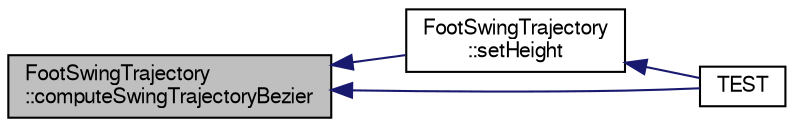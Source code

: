 digraph "FootSwingTrajectory::computeSwingTrajectoryBezier"
{
  edge [fontname="FreeSans",fontsize="10",labelfontname="FreeSans",labelfontsize="10"];
  node [fontname="FreeSans",fontsize="10",shape=record];
  rankdir="LR";
  Node1 [label="FootSwingTrajectory\l::computeSwingTrajectoryBezier",height=0.2,width=0.4,color="black", fillcolor="grey75", style="filled", fontcolor="black"];
  Node1 -> Node2 [dir="back",color="midnightblue",fontsize="10",style="solid",fontname="FreeSans"];
  Node2 [label="FootSwingTrajectory\l::setHeight",height=0.2,width=0.4,color="black", fillcolor="white", style="filled",URL="$da/d2d/class_foot_swing_trajectory.html#aa95fc7baab3e68c0724895e558e4bd59"];
  Node2 -> Node3 [dir="back",color="midnightblue",fontsize="10",style="solid",fontname="FreeSans"];
  Node3 [label="TEST",height=0.2,width=0.4,color="black", fillcolor="white", style="filled",URL="$d0/d6d/test__footswing_8cpp.html#ac33b9db6ebde39d89976625dd37a2dbf"];
  Node1 -> Node3 [dir="back",color="midnightblue",fontsize="10",style="solid",fontname="FreeSans"];
}
